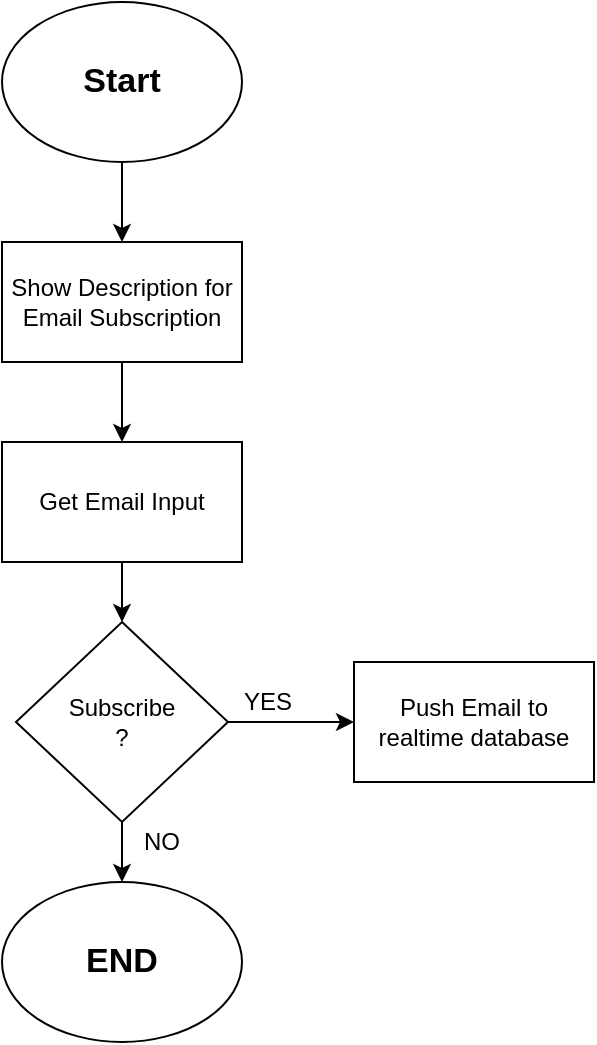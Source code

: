 <mxfile version="13.6.2" type="device"><diagram id="C5RBs43oDa-KdzZeNtuy" name="Page-1"><mxGraphModel dx="1024" dy="592" grid="1" gridSize="10" guides="1" tooltips="1" connect="1" arrows="1" fold="1" page="1" pageScale="1" pageWidth="827" pageHeight="1169" math="0" shadow="0"><root><mxCell id="WIyWlLk6GJQsqaUBKTNV-0"/><mxCell id="WIyWlLk6GJQsqaUBKTNV-1" parent="WIyWlLk6GJQsqaUBKTNV-0"/><mxCell id="GDhZmG0B4gzeKAyIrI3P-2" value="" style="edgeStyle=orthogonalEdgeStyle;rounded=0;orthogonalLoop=1;jettySize=auto;html=1;" edge="1" parent="WIyWlLk6GJQsqaUBKTNV-1" source="GDhZmG0B4gzeKAyIrI3P-0" target="GDhZmG0B4gzeKAyIrI3P-1"><mxGeometry relative="1" as="geometry"/></mxCell><mxCell id="GDhZmG0B4gzeKAyIrI3P-0" value="&lt;b&gt;&lt;font style=&quot;font-size: 17px&quot;&gt;Start&lt;/font&gt;&lt;/b&gt;" style="ellipse;whiteSpace=wrap;html=1;" vertex="1" parent="WIyWlLk6GJQsqaUBKTNV-1"><mxGeometry x="354" y="50" width="120" height="80" as="geometry"/></mxCell><mxCell id="GDhZmG0B4gzeKAyIrI3P-4" value="" style="edgeStyle=orthogonalEdgeStyle;rounded=0;orthogonalLoop=1;jettySize=auto;html=1;" edge="1" parent="WIyWlLk6GJQsqaUBKTNV-1" source="GDhZmG0B4gzeKAyIrI3P-1" target="GDhZmG0B4gzeKAyIrI3P-3"><mxGeometry relative="1" as="geometry"/></mxCell><mxCell id="GDhZmG0B4gzeKAyIrI3P-1" value="Show Description for Email Subscription" style="rounded=0;whiteSpace=wrap;html=1;" vertex="1" parent="WIyWlLk6GJQsqaUBKTNV-1"><mxGeometry x="354" y="170" width="120" height="60" as="geometry"/></mxCell><mxCell id="GDhZmG0B4gzeKAyIrI3P-7" value="" style="edgeStyle=orthogonalEdgeStyle;rounded=0;orthogonalLoop=1;jettySize=auto;html=1;" edge="1" parent="WIyWlLk6GJQsqaUBKTNV-1" source="GDhZmG0B4gzeKAyIrI3P-3" target="GDhZmG0B4gzeKAyIrI3P-5"><mxGeometry relative="1" as="geometry"/></mxCell><mxCell id="GDhZmG0B4gzeKAyIrI3P-3" value="Get Email Input" style="rounded=0;whiteSpace=wrap;html=1;" vertex="1" parent="WIyWlLk6GJQsqaUBKTNV-1"><mxGeometry x="354" y="270" width="120" height="60" as="geometry"/></mxCell><mxCell id="GDhZmG0B4gzeKAyIrI3P-8" value="" style="edgeStyle=orthogonalEdgeStyle;rounded=0;orthogonalLoop=1;jettySize=auto;html=1;" edge="1" parent="WIyWlLk6GJQsqaUBKTNV-1" source="GDhZmG0B4gzeKAyIrI3P-5" target="GDhZmG0B4gzeKAyIrI3P-6"><mxGeometry relative="1" as="geometry"/></mxCell><mxCell id="GDhZmG0B4gzeKAyIrI3P-10" value="" style="edgeStyle=orthogonalEdgeStyle;rounded=0;orthogonalLoop=1;jettySize=auto;html=1;" edge="1" parent="WIyWlLk6GJQsqaUBKTNV-1" source="GDhZmG0B4gzeKAyIrI3P-5" target="GDhZmG0B4gzeKAyIrI3P-9"><mxGeometry relative="1" as="geometry"/></mxCell><mxCell id="GDhZmG0B4gzeKAyIrI3P-5" value="Subscribe&lt;br&gt;?" style="rhombus;whiteSpace=wrap;html=1;" vertex="1" parent="WIyWlLk6GJQsqaUBKTNV-1"><mxGeometry x="361" y="360" width="106" height="100" as="geometry"/></mxCell><mxCell id="GDhZmG0B4gzeKAyIrI3P-6" value="Push Email to realtime database" style="rounded=0;whiteSpace=wrap;html=1;" vertex="1" parent="WIyWlLk6GJQsqaUBKTNV-1"><mxGeometry x="530" y="380" width="120" height="60" as="geometry"/></mxCell><mxCell id="GDhZmG0B4gzeKAyIrI3P-9" value="&lt;b&gt;&lt;font style=&quot;font-size: 17px&quot;&gt;END&lt;/font&gt;&lt;/b&gt;" style="ellipse;whiteSpace=wrap;html=1;" vertex="1" parent="WIyWlLk6GJQsqaUBKTNV-1"><mxGeometry x="354" y="490" width="120" height="80" as="geometry"/></mxCell><mxCell id="GDhZmG0B4gzeKAyIrI3P-11" value="YES" style="text;html=1;strokeColor=none;fillColor=none;align=center;verticalAlign=middle;whiteSpace=wrap;rounded=0;" vertex="1" parent="WIyWlLk6GJQsqaUBKTNV-1"><mxGeometry x="467" y="390" width="40" height="20" as="geometry"/></mxCell><mxCell id="GDhZmG0B4gzeKAyIrI3P-12" value="NO" style="text;html=1;strokeColor=none;fillColor=none;align=center;verticalAlign=middle;whiteSpace=wrap;rounded=0;" vertex="1" parent="WIyWlLk6GJQsqaUBKTNV-1"><mxGeometry x="414" y="460" width="40" height="20" as="geometry"/></mxCell></root></mxGraphModel></diagram></mxfile>
